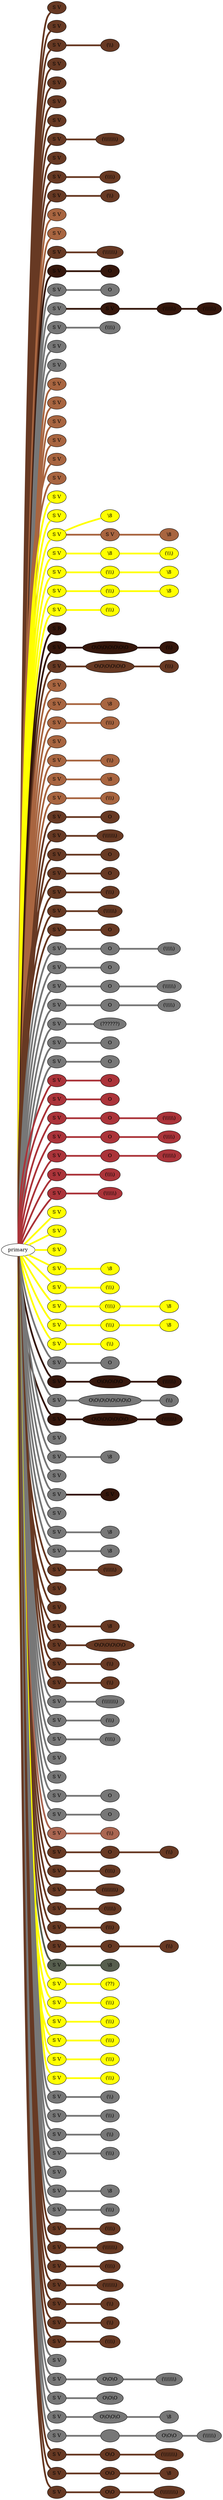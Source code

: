 graph {
 graph [rankdir=LR]
"primary" -- "1" [penwidth=5,color="#673923"]
"1" [label="S V", style=filled, fillcolor="#673923"]
"primary" -- "2" [penwidth=5,color="#673923"]
"2" [label="S V", style=filled, fillcolor="#673923"]
"primary" -- "3" [penwidth=5,color="#673923"]
"3" [label="S V", style=filled, fillcolor="#673923"]
"3" -- "3:0" [penwidth=5,color="#673923"]
"3:0" [label="(\\\\)", style=filled, fillcolor="#673923"]
"primary" -- "4" [penwidth=5,color="#673923"]
"4" [label="S V", style=filled, fillcolor="#673923"]
"primary" -- "5" [penwidth=5,color="#673923"]
"5" [label="S V", style=filled, fillcolor="#673923"]
"primary" -- "6" [penwidth=5,color="#673923"]
"6" [label="S V", style=filled, fillcolor="#673923"]
"primary" -- "7" [penwidth=5,color="#673923"]
"7" [label="S V", style=filled, fillcolor="#673923"]
"primary" -- "8" [penwidth=5,color="#673923"]
"8" [label="S V", style=filled, fillcolor="#673923"]
"8" -- "8:0" [penwidth=5,color="#673923"]
"8:0" [label="(\\\\\\\\\\\\\\\\)", style=filled, fillcolor="#673923"]
"primary" -- "9" [penwidth=5,color="#673923"]
"9" [label="S V", style=filled, fillcolor="#673923"]
"primary" -- "10" [penwidth=5,color="#673923"]
"10" [label="S V", style=filled, fillcolor="#673923"]
"10" -- "10:0" [penwidth=5,color="#673923"]
"10:0" [label="(\\\\\\\\)", style=filled, fillcolor="#673923"]
"primary" -- "11" [penwidth=5,color="#673923"]
"11" [label="S V", style=filled, fillcolor="#673923"]
"11" -- "11:0" [penwidth=5,color="#673923"]
"11:0" [label="(\\\\)", style=filled, fillcolor="#673923"]
"primary" -- "12" [penwidth=5,color="#A86540"]
"12" [label="S V", style=filled, fillcolor="#A86540"]
"primary" -- "13" [penwidth=5,color="#A86540"]
"13" [label="S V", style=filled, fillcolor="#A86540"]
"primary" -- "14" [penwidth=5,color="#673923"]
"14" [label="S V", style=filled, fillcolor="#673923"]
"14" -- "14:0" [penwidth=5,color="#673923"]
"14:0" [label="(\\\\\\\\\\\\\\)", style=filled, fillcolor="#673923"]
"primary" -- "15" [penwidth=5,color="#35170C"]
"15" [label="S V", style=filled, fillcolor="#35170C"]
"15" -- "15:0" [penwidth=5,color="#35170C"]
"15:0" [label="O", style=filled, fillcolor="#35170C"]
"primary" -- "16" [penwidth=5,color="#777777"]
"16" [label="S V", style=filled, fillcolor="#777777"]
"16" -- "16:0" [penwidth=5,color="#777777"]
"16:0" [label="O", style=filled, fillcolor="#777777"]
"primary" -- "17" [penwidth=5,color="#777777"]
"17" [label="S V", style=filled, fillcolor="#777777"]
"17" -- "17s1" [penwidth=5,color="#35170C"]
"17s1" [label="S V", style=filled, fillcolor="#35170C"]
"17s1" -- "17s1:0" [penwidth=5,color="#35170C"]
"17s1:0" [label="(\\\\\\\\\\\\)", style=filled, fillcolor="#35170C"]
"17s1:0" -- "17s1:1" [penwidth=5,color="#35170C"]
"17s1:1" [label="(\\\\\\\\\\\\)", style=filled, fillcolor="#35170C"]
"primary" -- "18" [penwidth=5,color="#777777"]
"18" [label="S V", style=filled, fillcolor="#777777"]
"18" -- "18:0" [penwidth=5,color="#777777"]
"18:0" [label="(\\\\\\\\)", style=filled, fillcolor="#777777"]
"primary" -- "19" [penwidth=5,color="#777777"]
"19" [label="S V", style=filled, fillcolor="#777777"]
"primary" -- "20" [penwidth=5,color="#777777"]
"20" [label="S V", style=filled, fillcolor="#777777"]
"primary" -- "21" [penwidth=5,color="#A86540"]
"21" [label="S V", style=filled, fillcolor="#A86540"]
"primary" -- "22" [penwidth=5,color="#A86540"]
"22" [label="S V", style=filled, fillcolor="#A86540"]
"primary" -- "23" [penwidth=5,color="#A86540"]
"23" [label="S V", style=filled, fillcolor="#A86540"]
"primary" -- "24" [penwidth=5,color="#A86540"]
"24" [label="S V", style=filled, fillcolor="#A86540"]
"primary" -- "25" [penwidth=5,color="#A86540"]
"25" [label="S V", style=filled, fillcolor="#A86540"]
"primary" -- "26" [penwidth=5,color="#A86540"]
"26" [label="S V", style=filled, fillcolor="#A86540"]
"primary" -- "27" [penwidth=5,color=yellow]
"27" [label="S V", style=filled, fillcolor=yellow]
"primary" -- "28" [penwidth=5,color=yellow]
"28" [label="S V", style=filled, fillcolor=yellow]
"primary" -- "29" [penwidth=5,color=yellow]
"29" [label="S V", style=filled, fillcolor=yellow]
"29" -- "29:0" [penwidth=5,color=yellow]
"29:0" [label="\\8", style=filled, fillcolor=yellow]
"29" -- "29s1" [penwidth=5,color="#A86540"]
"29s1" [label="S V", style=filled, fillcolor="#A86540"]
"29s1" -- "29s1:0" [penwidth=5,color="#A86540"]
"29s1:0" [label="\\8", style=filled, fillcolor="#A86540"]
"primary" -- "30" [penwidth=5,color=yellow]
"30" [label="S V", style=filled, fillcolor=yellow]
"30" -- "30:0" [penwidth=5,color=yellow]
"30:0" [label="\\8", style=filled, fillcolor=yellow]
"30:0" -- "30:1" [penwidth=5,color=yellow]
"30:1" [label="(\\\\\\)", style=filled, fillcolor=yellow]
"primary" -- "31" [penwidth=5,color=yellow]
"31" [label="S V", style=filled, fillcolor=yellow]
"31" -- "31:0" [penwidth=5,color=yellow]
"31:0" [label="(\\\\\\)", style=filled, fillcolor=yellow]
"31:0" -- "31:1" [penwidth=5,color=yellow]
"31:1" [label="\\8", style=filled, fillcolor=yellow]
"primary" -- "32" [penwidth=5,color=yellow]
"32" [label="S V", style=filled, fillcolor=yellow]
"32" -- "32:0" [penwidth=5,color=yellow]
"32:0" [label="(\\\\\\)", style=filled, fillcolor=yellow]
"32:0" -- "32:1" [penwidth=5,color=yellow]
"32:1" [label="\\8", style=filled, fillcolor=yellow]
"primary" -- "33" [penwidth=5,color=yellow]
"33" [label="S V", style=filled, fillcolor=yellow]
"33" -- "33:0" [penwidth=5,color=yellow]
"33:0" [label="(\\\\\\)", style=filled, fillcolor=yellow]
"primary" -- "34" [penwidth=5,color="#35170C"]
"34" [label="S R", style=filled, fillcolor="#35170C"]
"primary" -- "35" [penwidth=5,color="#35170C"]
"35" [label="S V", style=filled, fillcolor="#35170C"]
"35" -- "35:0" [penwidth=5,color="#35170C"]
"35:0" [label="O\\O\\O\\O\\O\\O\\O", style=filled, fillcolor="#35170C"]
"35:0" -- "35:1" [penwidth=5,color="#35170C"]
"35:1" [label="(\\\\)", style=filled, fillcolor="#35170C"]
"primary" -- "36" [penwidth=5,color="#673923"]
"36" [label="S V", style=filled, fillcolor="#673923"]
"36" -- "36:0" [penwidth=5,color="#673923"]
"36:0" [label="O\\O\\O\\O\\O\\O", style=filled, fillcolor="#673923"]
"36:0" -- "36:1" [penwidth=5,color="#673923"]
"36:1" [label="(\\\\\\)", style=filled, fillcolor="#673923"]
"primary" -- "37" [penwidth=5,color="#A86540"]
"37" [label="S V", style=filled, fillcolor="#A86540"]
"primary" -- "38" [penwidth=5,color="#A86540"]
"38" [label="S V", style=filled, fillcolor="#A86540"]
"38" -- "38:0" [penwidth=5,color="#A86540"]
"38:0" [label="\\8", style=filled, fillcolor="#A86540"]
"primary" -- "39" [penwidth=5,color="#A86540"]
"39" [label="S V", style=filled, fillcolor="#A86540"]
"39" -- "39:0" [penwidth=5,color="#A86540"]
"39:0" [label="(\\\\\\)", style=filled, fillcolor="#A86540"]
"primary" -- "40" [penwidth=5,color="#A86540"]
"40" [label="S V", style=filled, fillcolor="#A86540"]
"primary" -- "41" [penwidth=5,color="#A86540"]
"41" [label="S V", style=filled, fillcolor="#A86540"]
"41" -- "41:0" [penwidth=5,color="#A86540"]
"41:0" [label="(\\\\)", style=filled, fillcolor="#A86540"]
"primary" -- "42" [penwidth=5,color="#A86540"]
"42" [label="S V", style=filled, fillcolor="#A86540"]
"42" -- "42:0" [penwidth=5,color="#A86540"]
"42:0" [label="\\8", style=filled, fillcolor="#A86540"]
"primary" -- "43" [penwidth=5,color="#A86540"]
"43" [label="S V", style=filled, fillcolor="#A86540"]
"43" -- "43:0" [penwidth=5,color="#A86540"]
"43:0" [label="(\\\\\\)", style=filled, fillcolor="#A86540"]
"primary" -- "44" [penwidth=5,color="#673923"]
"44" [label="S V", style=filled, fillcolor="#673923"]
"44" -- "44:0" [penwidth=5,color="#673923"]
"44:0" [label="O", style=filled, fillcolor="#673923"]
"primary" -- "45" [penwidth=5,color="#673923"]
"45" [label="S V", style=filled, fillcolor="#673923"]
"45" -- "45:0" [penwidth=5,color="#673923"]
"45:0" [label="(\\\\\\\\\\\\\\)", style=filled, fillcolor="#673923"]
"primary" -- "46" [penwidth=5,color="#673923"]
"46" [label="S V", style=filled, fillcolor="#673923"]
"46" -- "46:0" [penwidth=5,color="#673923"]
"46:0" [label="O", style=filled, fillcolor="#673923"]
"primary" -- "47" [penwidth=5,color="#673923"]
"47" [label="S V", style=filled, fillcolor="#673923"]
"47" -- "47:0" [penwidth=5,color="#673923"]
"47:0" [label="O", style=filled, fillcolor="#673923"]
"primary" -- "48" [penwidth=5,color="#673923"]
"48" [label="S V", style=filled, fillcolor="#673923"]
"48" -- "48:0" [penwidth=5,color="#673923"]
"48:0" [label="(\\\\\\)", style=filled, fillcolor="#673923"]
"primary" -- "49" [penwidth=5,color="#673923"]
"49" [label="S V", style=filled, fillcolor="#673923"]
"49" -- "49:0" [penwidth=5,color="#673923"]
"49:0" [label="(\\\\\\\\\\\\)", style=filled, fillcolor="#673923"]
"primary" -- "50" [penwidth=5,color="#673923"]
"50" [label="S V", style=filled, fillcolor="#673923"]
"50" -- "50:0" [penwidth=5,color="#673923"]
"50:0" [label="O", style=filled, fillcolor="#673923"]
"primary" -- "51" [penwidth=5,color="#777777"]
"51" [label="S V", style=filled, fillcolor="#777777"]
"51" -- "51:0" [penwidth=5,color="#777777"]
"51:0" [label="O", style=filled, fillcolor="#777777"]
"51:0" -- "51:1" [penwidth=5,color="#777777"]
"51:1" [label="(\\\\\\\\\\)", style=filled, fillcolor="#777777"]
"primary" -- "52" [penwidth=5,color="#777777"]
"52" [label="S V", style=filled, fillcolor="#777777"]
"52" -- "52:0" [penwidth=5,color="#777777"]
"52:0" [label="O", style=filled, fillcolor="#777777"]
"primary" -- "53" [penwidth=5,color="#777777"]
"53" [label="S V", style=filled, fillcolor="#777777"]
"53" -- "53:0" [penwidth=5,color="#777777"]
"53:0" [label="O", style=filled, fillcolor="#777777"]
"53:0" -- "53:1" [penwidth=5,color="#777777"]
"53:1" [label="(\\\\\\\\\\\\)", style=filled, fillcolor="#777777"]
"primary" -- "54" [penwidth=5,color="#777777"]
"54" [label="S V", style=filled, fillcolor="#777777"]
"54" -- "54:0" [penwidth=5,color="#777777"]
"54:0" [label="O", style=filled, fillcolor="#777777"]
"54:0" -- "54:1" [penwidth=5,color="#777777"]
"54:1" [label="(\\\\\\\\\\)", style=filled, fillcolor="#777777"]
"primary" -- "55" [penwidth=5,color="#777777"]
"55" [label="S V", style=filled, fillcolor="#777777"]
"55" -- "55:0" [penwidth=5,color="#777777"]
"55:0" [label="(??????)", style=filled, fillcolor="#777777"]
"primary" -- "56" [penwidth=5,color="#777777"]
"56" [label="S V", style=filled, fillcolor="#777777"]
"56" -- "56:0" [penwidth=5,color="#777777"]
"56:0" [label="O", style=filled, fillcolor="#777777"]
"primary" -- "57" [penwidth=5,color="#777777"]
"57" [label="S V", style=filled, fillcolor="#777777"]
"57" -- "57:0" [penwidth=5,color="#777777"]
"57:0" [label="O", style=filled, fillcolor="#777777"]
"primary" -- "58" [penwidth=5,color="#AB343A"]
"58" [label="S V", style=filled, fillcolor="#AB343A"]
"58" -- "58:0" [penwidth=5,color="#AB343A"]
"58:0" [label="O", style=filled, fillcolor="#AB343A"]
"primary" -- "59" [penwidth=5,color="#AB343A"]
"59" [label="S V", style=filled, fillcolor="#AB343A"]
"59" -- "59:0" [penwidth=5,color="#AB343A"]
"59:0" [label="O", style=filled, fillcolor="#AB343A"]
"primary" -- "60" [penwidth=5,color="#AB343A"]
"60" [label="S V", style=filled, fillcolor="#AB343A"]
"60" -- "60:0" [penwidth=5,color="#AB343A"]
"60:0" [label="O", style=filled, fillcolor="#AB343A"]
"60:0" -- "60:1" [penwidth=5,color="#AB343A"]
"60:1" [label="(\\\\\\\\\\\\)", style=filled, fillcolor="#AB343A"]
"primary" -- "61" [penwidth=5,color="#AB343A"]
"61" [label="S V", style=filled, fillcolor="#AB343A"]
"61" -- "61:0" [penwidth=5,color="#AB343A"]
"61:0" [label="O", style=filled, fillcolor="#AB343A"]
"61:0" -- "61:1" [penwidth=5,color="#AB343A"]
"61:1" [label="(\\\\\\\\\\)", style=filled, fillcolor="#AB343A"]
"primary" -- "62" [penwidth=5,color="#AB343A"]
"62" [label="S V", style=filled, fillcolor="#AB343A"]
"62" -- "62:0" [penwidth=5,color="#AB343A"]
"62:0" [label="O", style=filled, fillcolor="#AB343A"]
"62:0" -- "62:1" [penwidth=5,color="#AB343A"]
"62:1" [label="(\\\\\\\\\\\\)", style=filled, fillcolor="#AB343A"]
"primary" -- "63" [penwidth=5,color="#AB343A"]
"63" [label="S V", style=filled, fillcolor="#AB343A"]
"63" -- "63:0" [penwidth=5,color="#AB343A"]
"63:0" [label="(\\\\\\\\)", style=filled, fillcolor="#AB343A"]
"primary" -- "64" [penwidth=5,color="#AB343A"]
"64" [label="S V", style=filled, fillcolor="#AB343A"]
"64" -- "64:0" [penwidth=5,color="#AB343A"]
"64:0" [label="(\\\\\\\\\\\\)", style=filled, fillcolor="#AB343A"]
"primary" -- "65" [penwidth=5,color=yellow]
"65" [label="S V", style=filled, fillcolor=yellow]
"primary" -- "66" [penwidth=5,color=yellow]
"66" [label="S V", style=filled, fillcolor=yellow]
"primary" -- "67" [penwidth=5,color=yellow]
"67" [label="S V", style=filled, fillcolor=yellow]
"primary" -- "68" [penwidth=5,color=yellow]
"68" [label="S V", style=filled, fillcolor=yellow]
"68" -- "68:0" [penwidth=5,color=yellow]
"68:0" [label="\\8", style=filled, fillcolor=yellow]
"primary" -- "69" [penwidth=5,color=yellow]
"69" [label="S V", style=filled, fillcolor=yellow]
"69" -- "69:0" [penwidth=5,color=yellow]
"69:0" [label="(\\\\\\)", style=filled, fillcolor=yellow]
"primary" -- "70" [penwidth=5,color=yellow]
"70" [label="S V", style=filled, fillcolor=yellow]
"70" -- "70:0" [penwidth=5,color=yellow]
"70:0" [label="(\\\\\\\\)", style=filled, fillcolor=yellow]
"70:0" -- "70:1" [penwidth=5,color=yellow]
"70:1" [label="\\8", style=filled, fillcolor=yellow]
"primary" -- "71" [penwidth=5,color=yellow]
"71" [label="S V", style=filled, fillcolor=yellow]
"71" -- "71:0" [penwidth=5,color=yellow]
"71:0" [label="(\\\\\\)", style=filled, fillcolor=yellow]
"71:0" -- "71:1" [penwidth=5,color=yellow]
"71:1" [label="\\8", style=filled, fillcolor=yellow]
"primary" -- "72" [penwidth=5,color=yellow]
"72" [label="S V", style=filled, fillcolor=yellow]
"72" -- "72:0" [penwidth=5,color=yellow]
"72:0" [label="(\\\\)", style=filled, fillcolor=yellow]
"primary" -- "73" [penwidth=5,color="#777777"]
"73" [label="S V", style=filled, fillcolor="#777777"]
"73" -- "73:0" [penwidth=5,color="#777777"]
"73:0" [label="O", style=filled, fillcolor="#777777"]
"primary" -- "74" [penwidth=5,color="#35170C"]
"74" [label="S V", style=filled, fillcolor="#35170C"]
"74" -- "74:0" [penwidth=5,color="#35170C"]
"74:0" [label="O\\O\\O\\O\\O", style=filled, fillcolor="#35170C"]
"74:0" -- "74:1" [penwidth=5,color="#35170C"]
"74:1" [label="(\\\\\\\\\\\\)", style=filled, fillcolor="#35170C"]
"primary" -- "75" [penwidth=5,color="#777777"]
"75" [label="S V", style=filled, fillcolor="#777777"]
"75" -- "75:0" [penwidth=5,color="#777777"]
"75:0" [label="O\\O\\O\\O\\O\\O\\O\\O", style=filled, fillcolor="#777777"]
"75:0" -- "75:1" [penwidth=5,color="#777777"]
"75:1" [label="(\\\\)", style=filled, fillcolor="#777777"]
"primary" -- "76" [penwidth=5,color="#35170C"]
"76" [label="S V", style=filled, fillcolor="#35170C"]
"76" -- "76:0" [penwidth=5,color="#35170C"]
"76:0" [label="O\\O\\O\\O\\O\\O\\O", style=filled, fillcolor="#35170C"]
"76:0" -- "76:1" [penwidth=5,color="#35170C"]
"76:1" [label="(\\\\\\\\\\\\\\)", style=filled, fillcolor="#35170C"]
"primary" -- "77" [penwidth=5,color="#777777"]
"77" [label="S V", style=filled, fillcolor="#777777"]
"primary" -- "78" [penwidth=5,color="#777777"]
"78" [label="S V", style=filled, fillcolor="#777777"]
"78" -- "78:0" [penwidth=5,color="#777777"]
"78:0" [label="\\8", style=filled, fillcolor="#777777"]
"primary" -- "79" [penwidth=5,color="#777777"]
"79" [label="S V", style=filled, fillcolor="#777777"]
"primary" -- "80" [penwidth=5,color="#777777"]
"80" [label="S V", style=filled, fillcolor="#777777"]
"80" -- "80s1" [penwidth=5,color="#35170C"]
"80s1" [label="S V", style=filled, fillcolor="#35170C"]
"primary" -- "81" [penwidth=5,color="#777777"]
"81" [label="S V", style=filled, fillcolor="#777777"]
"primary" -- "82" [penwidth=5,color="#777777"]
"82" [label="S V", style=filled, fillcolor="#777777"]
"82" -- "82:0" [penwidth=5,color="#777777"]
"82:0" [label="\\8", style=filled, fillcolor="#777777"]
"primary" -- "83" [penwidth=5,color="#777777"]
"83" [label="S V", style=filled, fillcolor="#777777"]
"83" -- "83:0" [penwidth=5,color="#777777"]
"83:0" [label="\\8", style=filled, fillcolor="#777777"]
"primary" -- "84" [penwidth=5,color="#673923"]
"84" [label="S V", style=filled, fillcolor="#673923"]
"84" -- "84:0" [penwidth=5,color="#673923"]
"84:0" [label="(\\\\\\\\\\\\)", style=filled, fillcolor="#673923"]
"primary" -- "85" [penwidth=5,color="#673923"]
"85" [label="S V", style=filled, fillcolor="#673923"]
"primary" -- "86" [penwidth=5,color="#673923"]
"86" [label="S V", style=filled, fillcolor="#673923"]
"primary" -- "87" [penwidth=5,color="#673923"]
"87" [label="S V", style=filled, fillcolor="#673923"]
"87" -- "87:0" [penwidth=5,color="#673923"]
"87:0" [label="\\8", style=filled, fillcolor="#673923"]
"primary" -- "88" [penwidth=5,color="#673923"]
"88" [label="S V", style=filled, fillcolor="#673923"]
"88" -- "88:0" [penwidth=5,color="#673923"]
"88:0" [label="O\\O\\O\\O\\O\\O", style=filled, fillcolor="#673923"]
"primary" -- "89" [penwidth=5,color="#673923"]
"89" [label="S V", style=filled, fillcolor="#673923"]
"89" -- "89:0" [penwidth=5,color="#673923"]
"89:0" [label="(\\\\)", style=filled, fillcolor="#673923"]
"primary" -- "90" [penwidth=5,color="#673923"]
"90" [label="S V", style=filled, fillcolor="#673923"]
"90" -- "90:0" [penwidth=5,color="#673923"]
"90:0" [label="(\\\\)", style=filled, fillcolor="#673923"]
"primary" -- "91" [penwidth=5,color="#777777"]
"91" [label="S V", style=filled, fillcolor="#777777"]
"91" -- "91:0" [penwidth=5,color="#777777"]
"91:0" [label="(\\\\\\\\\\\\\\\\)", style=filled, fillcolor="#777777"]
"primary" -- "92" [penwidth=5,color="#777777"]
"92" [label="S V", style=filled, fillcolor="#777777"]
"92" -- "92:0" [penwidth=5,color="#777777"]
"92:0" [label="(\\\\\\)", style=filled, fillcolor="#777777"]
"primary" -- "93" [penwidth=5,color="#777777"]
"93" [label="S V", style=filled, fillcolor="#777777"]
"93" -- "93:0" [penwidth=5,color="#777777"]
"93:0" [label="(\\\\\\\\)", style=filled, fillcolor="#777777"]
"primary" -- "94" [penwidth=5,color="#777777"]
"94" [label="S V", style=filled, fillcolor="#777777"]
"primary" -- "95" [penwidth=5,color="#777777"]
"95" [label="S V", style=filled, fillcolor="#777777"]
"primary" -- "96" [penwidth=5,color="#777777"]
"96" [label="S V", style=filled, fillcolor="#777777"]
"96" -- "96:0" [penwidth=5,color="#777777"]
"96:0" [label="O", style=filled, fillcolor="#777777"]
"primary" -- "97" [penwidth=5,color="#777777"]
"97" [label="S V", style=filled, fillcolor="#777777"]
"97" -- "97:0" [penwidth=5,color="#777777"]
"97:0" [label="O", style=filled, fillcolor="#777777"]
"primary" -- "98" [penwidth=5,color="#AA6651"]
"98" [label="S V", style=filled, fillcolor="#AA6651"]
"98" -- "98:0" [penwidth=5,color="#AA6651"]
"98:0" [label="(\\\\)", style=filled, fillcolor="#AA6651"]
"primary" -- "99" [penwidth=5,color="#673923"]
"99" [label="S V", style=filled, fillcolor="#673923"]
"99" -- "99:0" [penwidth=5,color="#673923"]
"99:0" [label="O", style=filled, fillcolor="#673923"]
"99:0" -- "99:1" [penwidth=5,color="#673923"]
"99:1" [label="(\\\\)", style=filled, fillcolor="#673923"]
"primary" -- "100" [penwidth=5,color="#673923"]
"100" [label="S V", style=filled, fillcolor="#673923"]
"100" -- "100:0" [penwidth=5,color="#673923"]
"100:0" [label="(\\\\\\\\)", style=filled, fillcolor="#673923"]
"primary" -- "101" [penwidth=5,color="#673923"]
"101" [label="S V", style=filled, fillcolor="#673923"]
"101" -- "101:0" [penwidth=5,color="#673923"]
"101:0" [label="(\\\\\\\\\\\\\\\\)", style=filled, fillcolor="#673923"]
"primary" -- "102" [penwidth=5,color="#673923"]
"102" [label="S V", style=filled, fillcolor="#673923"]
"102" -- "102:0" [penwidth=5,color="#673923"]
"102:0" [label="(\\\\\\\\\\)", style=filled, fillcolor="#673923"]
"primary" -- "103" [penwidth=5,color="#673923"]
"103" [label="S V", style=filled, fillcolor="#673923"]
"103" -- "103:0" [penwidth=5,color="#673923"]
"103:0" [label="(\\\\\\)", style=filled, fillcolor="#673923"]
"primary" -- "104" [penwidth=5,color="#673923"]
"104" [label="S V", style=filled, fillcolor="#673923"]
"104" -- "104:0" [penwidth=5,color="#673923"]
"104:0" [label="O", style=filled, fillcolor="#673923"]
"104:0" -- "104:1" [penwidth=5,color="#673923"]
"104:1" [label="(\\\\)", style=filled, fillcolor="#673923"]
"primary" -- "105" [penwidth=5,color="#575E4E"]
"105" [label="S V", style=filled, fillcolor="#575E4E"]
"105" -- "105:0" [penwidth=5,color="#575E4E"]
"105:0" [label="\\8", style=filled, fillcolor="#575E4E"]
"primary" -- "106" [penwidth=5,color=yellow]
"106" [label="S V", style=filled, fillcolor=yellow]
"106" -- "106:0" [penwidth=5,color=yellow]
"106:0" [label="(??)", style=filled, fillcolor=yellow]
"primary" -- "107" [penwidth=5,color=yellow]
"107" [label="S V", style=filled, fillcolor=yellow]
"107" -- "107:0" [penwidth=5,color=yellow]
"107:0" [label="(\\\\\\)", style=filled, fillcolor=yellow]
"primary" -- "108" [penwidth=5,color=yellow]
"108" [label="S V", style=filled, fillcolor=yellow]
"108" -- "108:0" [penwidth=5,color=yellow]
"108:0" [label="(\\\\\\)", style=filled, fillcolor=yellow]
"primary" -- "109" [penwidth=5,color=yellow]
"109" [label="S V", style=filled, fillcolor=yellow]
"109" -- "109:0" [penwidth=5,color=yellow]
"109:0" [label="(\\\\\\)", style=filled, fillcolor=yellow]
"primary" -- "110" [penwidth=5,color=yellow]
"110" [label="S V", style=filled, fillcolor=yellow]
"110" -- "110:0" [penwidth=5,color=yellow]
"110:0" [label="(\\\\\\)", style=filled, fillcolor=yellow]
"primary" -- "111" [penwidth=5,color=yellow]
"111" [label="S V", style=filled, fillcolor=yellow]
"111" -- "111:0" [penwidth=5,color=yellow]
"111:0" [label="(\\\\\\)", style=filled, fillcolor=yellow]
"primary" -- "112" [penwidth=5,color="#777777"]
"112" [label="S V", style=filled, fillcolor="#777777"]
"112" -- "112:0" [penwidth=5,color="#777777"]
"112:0" [label="(\\\\)", style=filled, fillcolor="#777777"]
"primary" -- "113" [penwidth=5,color="#777777"]
"113" [label="S V", style=filled, fillcolor="#777777"]
"113" -- "113:0" [penwidth=5,color="#777777"]
"113:0" [label="(\\\\\\)", style=filled, fillcolor="#777777"]
"primary" -- "114" [penwidth=5,color="#777777"]
"114" [label="S V", style=filled, fillcolor="#777777"]
"114" -- "114:0" [penwidth=5,color="#777777"]
"114:0" [label="(\\\\)", style=filled, fillcolor="#777777"]
"primary" -- "115" [penwidth=5,color="#777777"]
"115" [label="S V", style=filled, fillcolor="#777777"]
"115" -- "115:0" [penwidth=5,color="#777777"]
"115:0" [label="(\\\\\\)", style=filled, fillcolor="#777777"]
"primary" -- "116" [penwidth=5,color="#777777"]
"116" [label="S V", style=filled, fillcolor="#777777"]
"primary" -- "117" [penwidth=5,color="#777777"]
"117" [label="S V", style=filled, fillcolor="#777777"]
"117" -- "117:0" [penwidth=5,color="#777777"]
"117:0" [label="\\8", style=filled, fillcolor="#777777"]
"primary" -- "118" [penwidth=5,color="#777777"]
"118" [label="S V", style=filled, fillcolor="#777777"]
"118" -- "118:0" [penwidth=5,color="#777777"]
"118:0" [label="(\\\\\\)", style=filled, fillcolor="#777777"]
"primary" -- "119" [penwidth=5,color="#673923"]
"119" [label="S V", style=filled, fillcolor="#673923"]
"119" -- "119:0" [penwidth=5,color="#673923"]
"119:0" [label="(\\\\\\\\)", style=filled, fillcolor="#673923"]
"primary" -- "120" [penwidth=5,color="#673923"]
"120" [label="S V", style=filled, fillcolor="#673923"]
"120" -- "120:0" [penwidth=5,color="#673923"]
"120:0" [label="(\\\\\\\\\\\\\\)", style=filled, fillcolor="#673923"]
"primary" -- "121" [penwidth=5,color="#673923"]
"121" [label="S V", style=filled, fillcolor="#673923"]
"121" -- "121:0" [penwidth=5,color="#673923"]
"121:0" [label="(\\\\\\\\)", style=filled, fillcolor="#673923"]
"primary" -- "122" [penwidth=5,color="#673923"]
"122" [label="S V", style=filled, fillcolor="#673923"]
"122" -- "122:0" [penwidth=5,color="#673923"]
"122:0" [label="(\\\\\\\\\\\\\\)", style=filled, fillcolor="#673923"]
"primary" -- "123" [penwidth=5,color="#673923"]
"123" [label="S V", style=filled, fillcolor="#673923"]
"123" -- "123:0" [penwidth=5,color="#673923"]
"123:0" [label="(\\\\)", style=filled, fillcolor="#673923"]
"primary" -- "124" [penwidth=5,color="#673923"]
"124" [label="S V", style=filled, fillcolor="#673923"]
"124" -- "124:0" [penwidth=5,color="#673923"]
"124:0" [label="(\\\\)", style=filled, fillcolor="#673923"]
"primary" -- "125" [penwidth=5,color="#673923"]
"125" [label="S V", style=filled, fillcolor="#673923"]
"125" -- "125:0" [penwidth=5,color="#673923"]
"125:0" [label="(\\\\\\\\)", style=filled, fillcolor="#673923"]
"primary" -- "126" [penwidth=5,color="#777777"]
"126" [label="S V", style=filled, fillcolor="#777777"]
"primary" -- "127" [penwidth=5,color="#777777"]
"127" [label="S V", style=filled, fillcolor="#777777"]
"127" -- "127:0" [penwidth=5,color="#777777"]
"127:0" [label="O\\O\\O", style=filled, fillcolor="#777777"]
"127:0" -- "127:1" [penwidth=5,color="#777777"]
"127:1" [label="(\\\\\\\\\\\\\\)", style=filled, fillcolor="#777777"]
"primary" -- "128" [penwidth=5,color="#777777"]
"128" [label="S V", style=filled, fillcolor="#777777"]
"128" -- "128:0" [penwidth=5,color="#777777"]
"128:0" [label="O\\O\\O", style=filled, fillcolor="#777777"]
"primary" -- "129" [penwidth=5,color="#777777"]
"129" [label="S V", style=filled, fillcolor="#777777"]
"129" -- "129:0" [penwidth=5,color="#777777"]
"129:0" [label="O\\O\\O\\O", style=filled, fillcolor="#777777"]
"129:0" -- "129:1" [penwidth=5,color="#777777"]
"129:1" [label="\\8", style=filled, fillcolor="#777777"]
"primary" -- "130" [penwidth=5,color="#777777"]
"130" [label="S V", style=filled, fillcolor="#777777"]
"130" -- "130:0" [penwidth=5,color="#777777"]
"130:0" [label="", style=filled, fillcolor="#777777"]
"130:0" -- "130:1" [penwidth=5,color="#777777"]
"130:1" [label="O\\O\\O", style=filled, fillcolor="#777777"]
"130:1" -- "130:2" [penwidth=5,color="#777777"]
"130:2" [label="(\\\\\\\\\\\\)", style=filled, fillcolor="#777777"]
"primary" -- "131" [penwidth=5,color="#673923"]
"131" [label="S V", style=filled, fillcolor="#673923"]
"131" -- "131:0" [penwidth=5,color="#673923"]
"131:0" [label="O\\O", style=filled, fillcolor="#673923"]
"131:0" -- "131:1" [penwidth=5,color="#673923"]
"131:1" [label="(\\\\\\\\\\\\\\\\)", style=filled, fillcolor="#673923"]
"primary" -- "132" [penwidth=5,color="#673923"]
"132" [label="S V", style=filled, fillcolor="#673923"]
"132" -- "132:0" [penwidth=5,color="#673923"]
"132:0" [label="O\\O", style=filled, fillcolor="#673923"]
"132:0" -- "132:1" [penwidth=5,color="#673923"]
"132:1" [label="\\8", style=filled, fillcolor="#673923"]
"primary" -- "133" [penwidth=5,color="#673923"]
"133" [label="S V", style=filled, fillcolor="#673923"]
"133" -- "133:0" [penwidth=5,color="#673923"]
"133:0" [label="O\\O", style=filled, fillcolor="#673923"]
"133:0" -- "133:1" [penwidth=5,color="#673923"]
"133:1" [label="(\\\\\\\\\\\\\\\\\\)", style=filled, fillcolor="#673923"]
}

